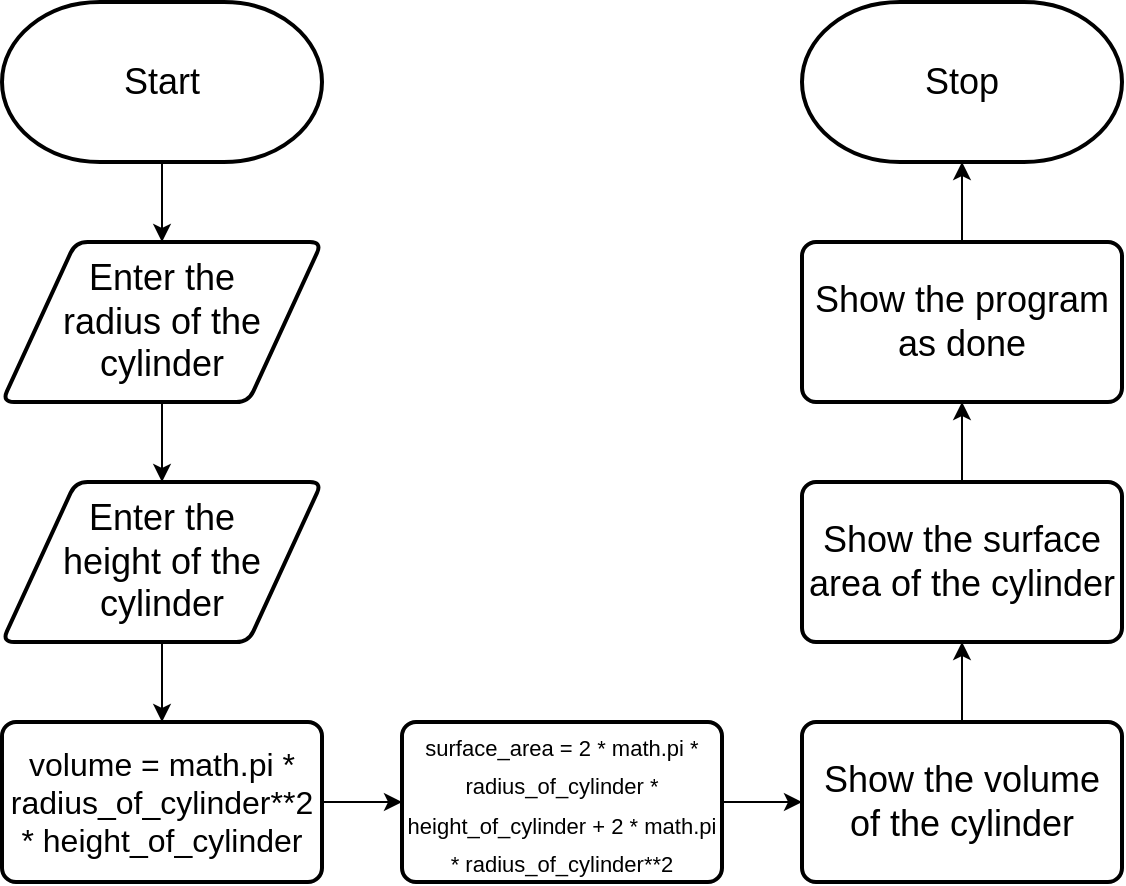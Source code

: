 <mxfile>
    <diagram id="A_tYOe9iZ1WcpGx81PBD" name="Page-1">
        <mxGraphModel dx="1896" dy="1604" grid="1" gridSize="10" guides="1" tooltips="1" connect="1" arrows="1" fold="1" page="1" pageScale="1" pageWidth="827" pageHeight="1169" math="0" shadow="0">
            <root>
                <mxCell id="0"/>
                <mxCell id="1" parent="0"/>
                <mxCell id="27" style="edgeStyle=none;html=1;entryX=0.5;entryY=0;entryDx=0;entryDy=0;fontSize=16;" parent="1" source="24" target="26" edge="1">
                    <mxGeometry relative="1" as="geometry"/>
                </mxCell>
                <mxCell id="24" value="&lt;font style=&quot;font-size: 18px&quot;&gt;Start&lt;/font&gt;" style="strokeWidth=2;html=1;shape=mxgraph.flowchart.terminator;whiteSpace=wrap;" parent="1" vertex="1">
                    <mxGeometry width="160" height="80" as="geometry"/>
                </mxCell>
                <mxCell id="25" value="&lt;font style=&quot;font-size: 18px&quot;&gt;Stop&lt;/font&gt;" style="strokeWidth=2;html=1;shape=mxgraph.flowchart.terminator;whiteSpace=wrap;" parent="1" vertex="1">
                    <mxGeometry x="400" width="160" height="80" as="geometry"/>
                </mxCell>
                <mxCell id="29" style="edgeStyle=none;html=1;entryX=0.5;entryY=0;entryDx=0;entryDy=0;fontSize=18;" parent="1" source="26" edge="1">
                    <mxGeometry relative="1" as="geometry">
                        <mxPoint x="80" y="240" as="targetPoint"/>
                    </mxGeometry>
                </mxCell>
                <mxCell id="26" value="&lt;font style=&quot;font-size: 18px;&quot;&gt;Enter the &lt;br style=&quot;font-size: 18px;&quot;&gt;radius of the &lt;br style=&quot;font-size: 18px;&quot;&gt;cylinder&lt;/font&gt;" style="shape=parallelogram;html=1;strokeWidth=2;perimeter=parallelogramPerimeter;whiteSpace=wrap;rounded=1;arcSize=12;size=0.23;fontSize=18;" parent="1" vertex="1">
                    <mxGeometry y="120" width="160" height="80" as="geometry"/>
                </mxCell>
                <mxCell id="31" style="edgeStyle=none;html=1;entryX=0.5;entryY=0;entryDx=0;entryDy=0;fontSize=18;exitX=0.5;exitY=1;exitDx=0;exitDy=0;" parent="1" source="39" edge="1" target="32">
                    <mxGeometry relative="1" as="geometry">
                        <mxPoint x="200" y="280" as="targetPoint"/>
                        <mxPoint x="160" y="280" as="sourcePoint"/>
                    </mxGeometry>
                </mxCell>
                <mxCell id="42" style="edgeStyle=none;html=1;entryX=0;entryY=0.5;entryDx=0;entryDy=0;fontSize=18;" edge="1" parent="1" source="32" target="41">
                    <mxGeometry relative="1" as="geometry"/>
                </mxCell>
                <mxCell id="32" value="volume = math.pi * radius_of_cylinder**2 * height_of_cylinder" style="rounded=1;whiteSpace=wrap;html=1;absoluteArcSize=1;arcSize=14;strokeWidth=2;fontSize=16;" parent="1" vertex="1">
                    <mxGeometry y="360" width="160" height="80" as="geometry"/>
                </mxCell>
                <mxCell id="35" style="edgeStyle=none;html=1;entryX=0.5;entryY=1;entryDx=0;entryDy=0;entryPerimeter=0;fontSize=18;" parent="1" source="33" target="25" edge="1">
                    <mxGeometry relative="1" as="geometry"/>
                </mxCell>
                <mxCell id="33" value="&lt;font style=&quot;font-size: 18px&quot;&gt;Show the program as done&lt;/font&gt;" style="rounded=1;whiteSpace=wrap;html=1;absoluteArcSize=1;arcSize=14;strokeWidth=2;fontSize=16;" parent="1" vertex="1">
                    <mxGeometry x="400" y="120" width="160" height="80" as="geometry"/>
                </mxCell>
                <mxCell id="45" style="edgeStyle=none;html=1;entryX=0.5;entryY=1;entryDx=0;entryDy=0;fontSize=11;" edge="1" parent="1" source="36" target="33">
                    <mxGeometry relative="1" as="geometry"/>
                </mxCell>
                <mxCell id="36" value="&lt;font style=&quot;font-size: 18px&quot;&gt;Show the surface area of the cylinder&lt;/font&gt;" style="rounded=1;whiteSpace=wrap;html=1;absoluteArcSize=1;arcSize=14;strokeWidth=2;fontSize=16;" parent="1" vertex="1">
                    <mxGeometry x="400" y="240" width="160" height="80" as="geometry"/>
                </mxCell>
                <mxCell id="39" value="&lt;font style=&quot;font-size: 18px&quot;&gt;Enter the &lt;br style=&quot;font-size: 18px&quot;&gt;height of the &lt;br style=&quot;font-size: 18px&quot;&gt;cylinder&lt;/font&gt;" style="shape=parallelogram;html=1;strokeWidth=2;perimeter=parallelogramPerimeter;whiteSpace=wrap;rounded=1;arcSize=12;size=0.23;fontSize=18;" vertex="1" parent="1">
                    <mxGeometry y="240" width="160" height="80" as="geometry"/>
                </mxCell>
                <mxCell id="44" style="edgeStyle=none;html=1;entryX=0.5;entryY=1;entryDx=0;entryDy=0;fontSize=11;" edge="1" parent="1" source="40" target="36">
                    <mxGeometry relative="1" as="geometry"/>
                </mxCell>
                <mxCell id="40" value="&lt;font style=&quot;font-size: 18px&quot;&gt;Show the volume of the cylinder&lt;/font&gt;" style="rounded=1;whiteSpace=wrap;html=1;absoluteArcSize=1;arcSize=14;strokeWidth=2;fontSize=16;" vertex="1" parent="1">
                    <mxGeometry x="400" y="360" width="160" height="80" as="geometry"/>
                </mxCell>
                <mxCell id="43" style="edgeStyle=none;html=1;entryX=0;entryY=0.5;entryDx=0;entryDy=0;fontSize=11;" edge="1" parent="1" source="41" target="40">
                    <mxGeometry relative="1" as="geometry"/>
                </mxCell>
                <mxCell id="41" value="&lt;font style=&quot;font-size: 11px&quot;&gt;surface_area = 2 * math.pi * radius_of_cylinder * height_of_cylinder + 2 * math.pi * radius_of_cylinder**2&lt;/font&gt;" style="rounded=1;whiteSpace=wrap;html=1;absoluteArcSize=1;arcSize=14;strokeWidth=2;fontSize=16;" vertex="1" parent="1">
                    <mxGeometry x="200" y="360" width="160" height="80" as="geometry"/>
                </mxCell>
            </root>
        </mxGraphModel>
    </diagram>
</mxfile>